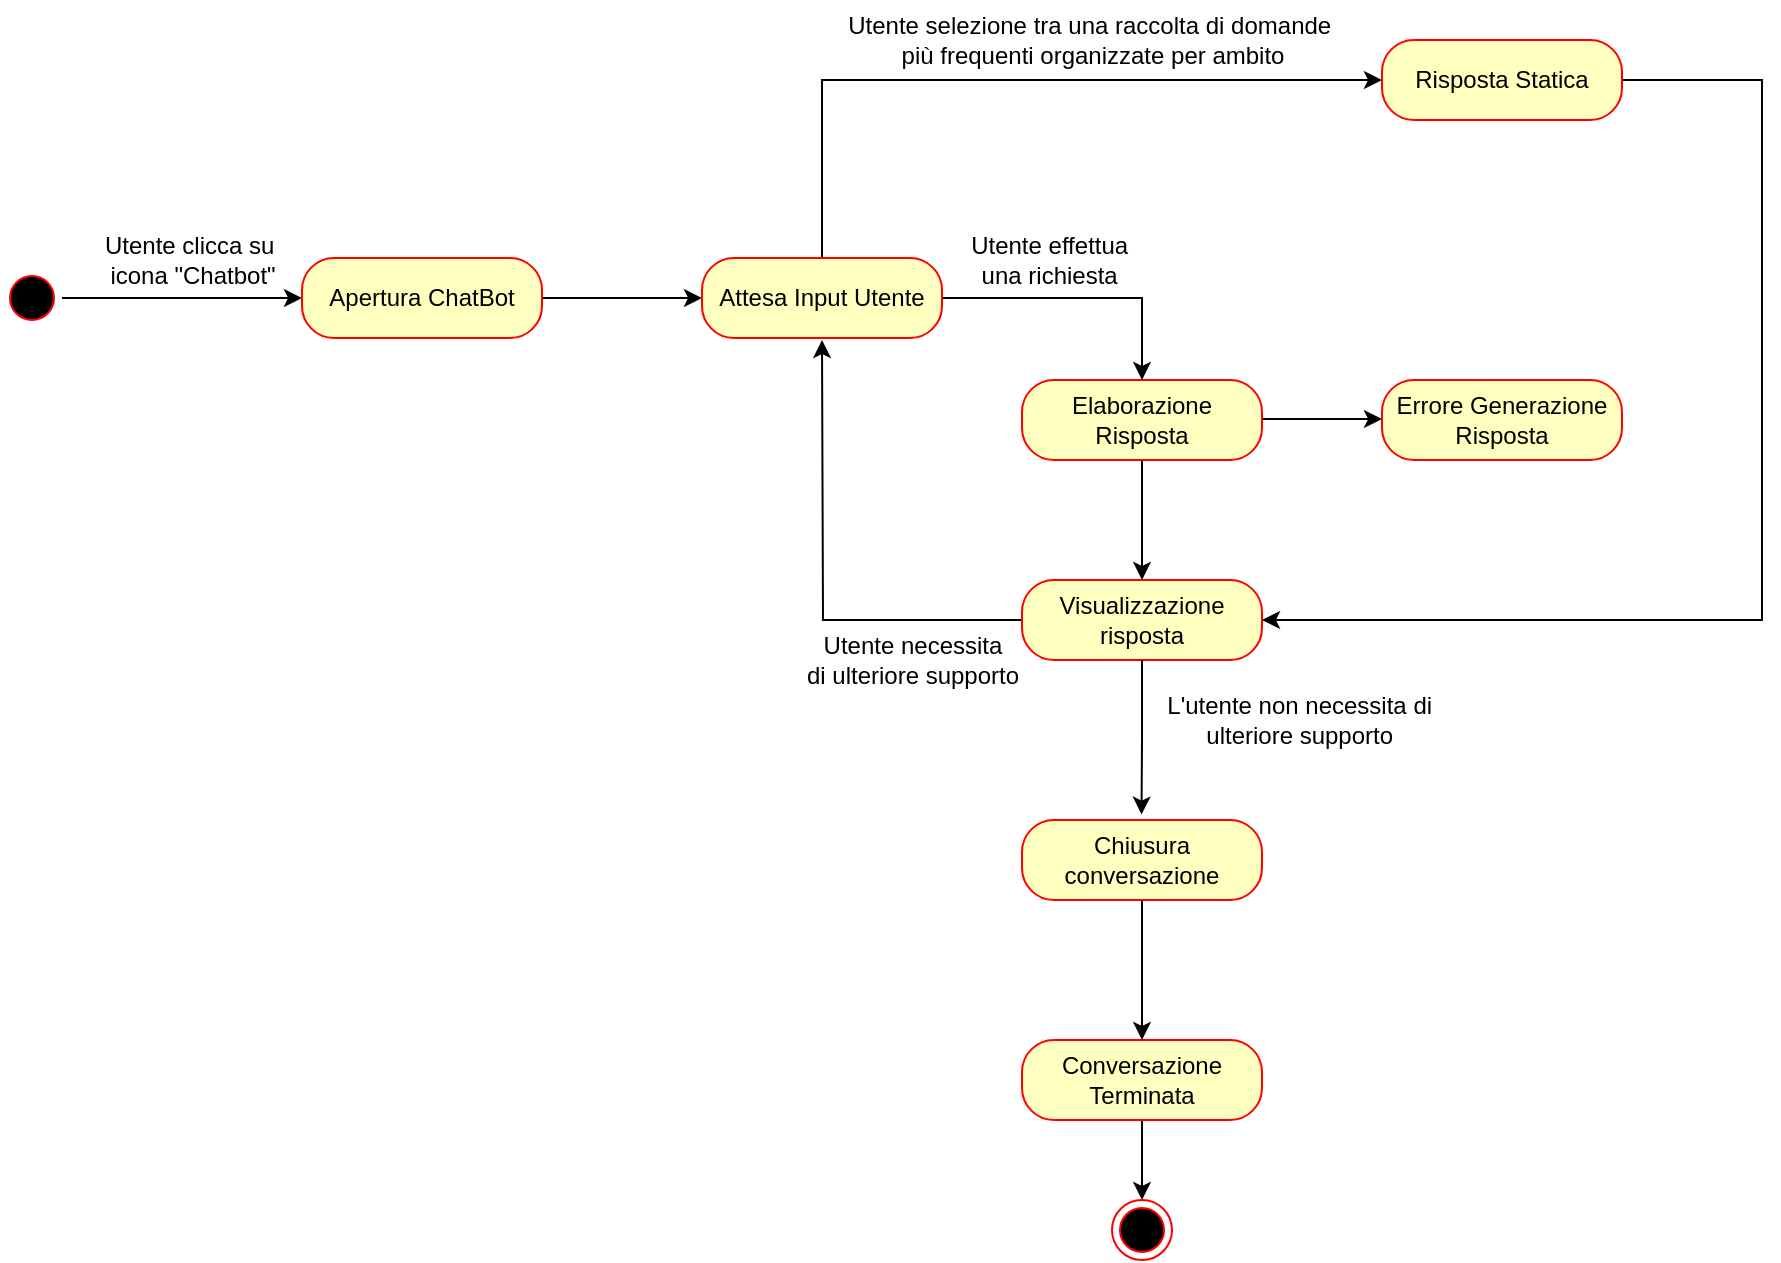 <mxfile version="26.0.5" pages="3">
  <diagram id="C5RBs43oDa-KdzZeNtuy" name="Page-1">
    <mxGraphModel grid="1" page="1" gridSize="10" guides="1" tooltips="1" connect="1" arrows="1" fold="1" pageScale="1" pageWidth="827" pageHeight="1169" math="0" shadow="0">
      <root>
        <mxCell id="WIyWlLk6GJQsqaUBKTNV-0" />
        <mxCell id="WIyWlLk6GJQsqaUBKTNV-1" parent="WIyWlLk6GJQsqaUBKTNV-0" />
        <mxCell id="648YFRSJb_CvgtLpKrHi-7" style="edgeStyle=orthogonalEdgeStyle;rounded=0;orthogonalLoop=1;jettySize=auto;html=1;entryX=0;entryY=0.5;entryDx=0;entryDy=0;" edge="1" parent="WIyWlLk6GJQsqaUBKTNV-1" source="kTVqxZJLzM94zwiJcIAl-195" target="K8DS5-A-OFjsoAHDhbLf-3">
          <mxGeometry relative="1" as="geometry" />
        </mxCell>
        <mxCell id="kTVqxZJLzM94zwiJcIAl-195" value="" style="ellipse;html=1;shape=startState;fillColor=#000000;strokeColor=#ff0000;" vertex="1" parent="WIyWlLk6GJQsqaUBKTNV-1">
          <mxGeometry x="50" y="154" width="30" height="30" as="geometry" />
        </mxCell>
        <mxCell id="kTVqxZJLzM94zwiJcIAl-206" style="edgeStyle=orthogonalEdgeStyle;rounded=0;orthogonalLoop=1;jettySize=auto;html=1;entryX=0;entryY=0.5;entryDx=0;entryDy=0;" edge="1" parent="WIyWlLk6GJQsqaUBKTNV-1" source="K8DS5-A-OFjsoAHDhbLf-3" target="648YFRSJb_CvgtLpKrHi-8">
          <mxGeometry relative="1" as="geometry">
            <mxPoint x="395" y="169" as="targetPoint" />
          </mxGeometry>
        </mxCell>
        <mxCell id="K8DS5-A-OFjsoAHDhbLf-3" value="Apertura ChatBot" style="rounded=1;whiteSpace=wrap;html=1;arcSize=40;fontColor=#000000;fillColor=#ffffc0;strokeColor=#ff0000;" vertex="1" parent="WIyWlLk6GJQsqaUBKTNV-1">
          <mxGeometry x="200" y="149" width="120" height="40" as="geometry" />
        </mxCell>
        <mxCell id="kTVqxZJLzM94zwiJcIAl-207" value="Utente effettua&amp;nbsp;&lt;div&gt;una&amp;nbsp;&lt;span style=&quot;background-color: initial;&quot;&gt;richiesta&amp;nbsp;&lt;/span&gt;&lt;/div&gt;" style="text;html=1;align=center;verticalAlign=middle;resizable=0;points=[];autosize=1;strokeColor=none;fillColor=none;" vertex="1" parent="WIyWlLk6GJQsqaUBKTNV-1">
          <mxGeometry x="520" y="130" width="110" height="40" as="geometry" />
        </mxCell>
        <mxCell id="kTVqxZJLzM94zwiJcIAl-221" style="edgeStyle=orthogonalEdgeStyle;rounded=0;orthogonalLoop=1;jettySize=auto;html=1;" edge="1" parent="WIyWlLk6GJQsqaUBKTNV-1">
          <mxGeometry relative="1" as="geometry">
            <mxPoint x="740" y="229.55" as="targetPoint" />
            <mxPoint x="680" y="229.55" as="sourcePoint" />
          </mxGeometry>
        </mxCell>
        <mxCell id="648YFRSJb_CvgtLpKrHi-13" value="" style="edgeStyle=orthogonalEdgeStyle;rounded=0;orthogonalLoop=1;jettySize=auto;html=1;" edge="1" parent="WIyWlLk6GJQsqaUBKTNV-1" source="kTVqxZJLzM94zwiJcIAl-210" target="kTVqxZJLzM94zwiJcIAl-217">
          <mxGeometry relative="1" as="geometry" />
        </mxCell>
        <mxCell id="kTVqxZJLzM94zwiJcIAl-210" value="Elaborazione Risposta" style="rounded=1;whiteSpace=wrap;html=1;arcSize=40;fontColor=#000000;fillColor=#ffffc0;strokeColor=#ff0000;" vertex="1" parent="WIyWlLk6GJQsqaUBKTNV-1">
          <mxGeometry x="560" y="210" width="120" height="40" as="geometry" />
        </mxCell>
        <mxCell id="648YFRSJb_CvgtLpKrHi-12" style="edgeStyle=orthogonalEdgeStyle;rounded=0;orthogonalLoop=1;jettySize=auto;html=1;exitX=1;exitY=0.5;exitDx=0;exitDy=0;entryX=0.5;entryY=0;entryDx=0;entryDy=0;" edge="1" parent="WIyWlLk6GJQsqaUBKTNV-1" source="648YFRSJb_CvgtLpKrHi-8" target="kTVqxZJLzM94zwiJcIAl-210">
          <mxGeometry relative="1" as="geometry" />
        </mxCell>
        <mxCell id="K8DS5-A-OFjsoAHDhbLf-13" style="edgeStyle=orthogonalEdgeStyle;rounded=0;orthogonalLoop=1;jettySize=auto;html=1;entryX=0;entryY=0.5;entryDx=0;entryDy=0;" edge="1" parent="WIyWlLk6GJQsqaUBKTNV-1" source="648YFRSJb_CvgtLpKrHi-8" target="K8DS5-A-OFjsoAHDhbLf-11">
          <mxGeometry relative="1" as="geometry">
            <Array as="points">
              <mxPoint x="460" y="60" />
            </Array>
          </mxGeometry>
        </mxCell>
        <mxCell id="648YFRSJb_CvgtLpKrHi-8" value="Attesa Input Utente" style="rounded=1;whiteSpace=wrap;html=1;arcSize=40;fontColor=#000000;fillColor=#ffffc0;strokeColor=#ff0000;" vertex="1" parent="WIyWlLk6GJQsqaUBKTNV-1">
          <mxGeometry x="400" y="149" width="120" height="40" as="geometry" />
        </mxCell>
        <mxCell id="648YFRSJb_CvgtLpKrHi-14" style="edgeStyle=orthogonalEdgeStyle;rounded=0;orthogonalLoop=1;jettySize=auto;html=1;" edge="1" parent="WIyWlLk6GJQsqaUBKTNV-1" source="kTVqxZJLzM94zwiJcIAl-217">
          <mxGeometry relative="1" as="geometry">
            <mxPoint x="460" y="190" as="targetPoint" />
          </mxGeometry>
        </mxCell>
        <mxCell id="kTVqxZJLzM94zwiJcIAl-217" value="Visualizzazione risposta" style="rounded=1;whiteSpace=wrap;html=1;arcSize=40;fontColor=#000000;fillColor=#ffffc0;strokeColor=#ff0000;" vertex="1" parent="WIyWlLk6GJQsqaUBKTNV-1">
          <mxGeometry x="560" y="310" width="120" height="40" as="geometry" />
        </mxCell>
        <mxCell id="648YFRSJb_CvgtLpKrHi-10" value="Errore Generazione Risposta" style="rounded=1;whiteSpace=wrap;html=1;arcSize=40;fontColor=#000000;fillColor=#ffffc0;strokeColor=#ff0000;" vertex="1" parent="WIyWlLk6GJQsqaUBKTNV-1">
          <mxGeometry x="740" y="210" width="120" height="40" as="geometry" />
        </mxCell>
        <mxCell id="K8DS5-A-OFjsoAHDhbLf-16" value="" style="edgeStyle=orthogonalEdgeStyle;rounded=0;orthogonalLoop=1;jettySize=auto;html=1;" edge="1" parent="WIyWlLk6GJQsqaUBKTNV-1" source="648YFRSJb_CvgtLpKrHi-11" target="K8DS5-A-OFjsoAHDhbLf-15">
          <mxGeometry relative="1" as="geometry" />
        </mxCell>
        <mxCell id="648YFRSJb_CvgtLpKrHi-11" value="Conversazione Terminata" style="rounded=1;whiteSpace=wrap;html=1;arcSize=40;fontColor=#000000;fillColor=#ffffc0;strokeColor=#ff0000;" vertex="1" parent="WIyWlLk6GJQsqaUBKTNV-1">
          <mxGeometry x="560" y="540" width="120" height="40" as="geometry" />
        </mxCell>
        <mxCell id="K8DS5-A-OFjsoAHDhbLf-5" value="Utente clicca su&amp;nbsp;&lt;div&gt;icona &quot;Chatbot&quot;&lt;/div&gt;" style="text;html=1;align=center;verticalAlign=middle;resizable=0;points=[];autosize=1;strokeColor=none;fillColor=none;" vertex="1" parent="WIyWlLk6GJQsqaUBKTNV-1">
          <mxGeometry x="90" y="130" width="110" height="40" as="geometry" />
        </mxCell>
        <mxCell id="kTVqxZJLzM94zwiJcIAl-224" style="edgeStyle=orthogonalEdgeStyle;rounded=0;orthogonalLoop=1;jettySize=auto;html=1;exitX=0.5;exitY=1;exitDx=0;exitDy=0;entryX=0.5;entryY=0;entryDx=0;entryDy=0;" edge="1" parent="WIyWlLk6GJQsqaUBKTNV-1" source="kTVqxZJLzM94zwiJcIAl-223" target="648YFRSJb_CvgtLpKrHi-11">
          <mxGeometry relative="1" as="geometry" />
        </mxCell>
        <mxCell id="kTVqxZJLzM94zwiJcIAl-223" value="Chiusura conversazione" style="rounded=1;whiteSpace=wrap;html=1;arcSize=40;fontColor=#000000;fillColor=#ffffc0;strokeColor=#ff0000;" vertex="1" parent="WIyWlLk6GJQsqaUBKTNV-1">
          <mxGeometry x="560" y="430" width="120" height="40" as="geometry" />
        </mxCell>
        <mxCell id="kTVqxZJLzM94zwiJcIAl-222" style="edgeStyle=orthogonalEdgeStyle;rounded=0;orthogonalLoop=1;jettySize=auto;html=1;entryX=0.498;entryY=-0.068;entryDx=0;entryDy=0;entryPerimeter=0;" edge="1" parent="WIyWlLk6GJQsqaUBKTNV-1" source="kTVqxZJLzM94zwiJcIAl-217" target="kTVqxZJLzM94zwiJcIAl-223">
          <mxGeometry relative="1" as="geometry">
            <mxPoint x="620" y="420" as="targetPoint" />
          </mxGeometry>
        </mxCell>
        <mxCell id="K8DS5-A-OFjsoAHDhbLf-9" value="L&#39;utente non necessita di&amp;nbsp;&lt;div&gt;ulteriore supporto&amp;nbsp;&lt;/div&gt;" style="text;html=1;align=center;verticalAlign=middle;resizable=0;points=[];autosize=1;strokeColor=none;fillColor=none;" vertex="1" parent="WIyWlLk6GJQsqaUBKTNV-1">
          <mxGeometry x="620" y="360" width="160" height="40" as="geometry" />
        </mxCell>
        <mxCell id="K8DS5-A-OFjsoAHDhbLf-10" value="Utente necessita&lt;div&gt;di ulteriore supporto&lt;/div&gt;" style="text;html=1;align=center;verticalAlign=middle;resizable=0;points=[];autosize=1;strokeColor=none;fillColor=none;" vertex="1" parent="WIyWlLk6GJQsqaUBKTNV-1">
          <mxGeometry x="440" y="330" width="130" height="40" as="geometry" />
        </mxCell>
        <mxCell id="K8DS5-A-OFjsoAHDhbLf-12" style="edgeStyle=orthogonalEdgeStyle;rounded=0;orthogonalLoop=1;jettySize=auto;html=1;entryX=1;entryY=0.5;entryDx=0;entryDy=0;" edge="1" parent="WIyWlLk6GJQsqaUBKTNV-1" source="K8DS5-A-OFjsoAHDhbLf-11" target="kTVqxZJLzM94zwiJcIAl-217">
          <mxGeometry relative="1" as="geometry">
            <Array as="points">
              <mxPoint x="930" y="60" />
              <mxPoint x="930" y="330" />
            </Array>
          </mxGeometry>
        </mxCell>
        <mxCell id="K8DS5-A-OFjsoAHDhbLf-11" value="Risposta Statica" style="rounded=1;whiteSpace=wrap;html=1;arcSize=40;fontColor=#000000;fillColor=#ffffc0;strokeColor=#ff0000;" vertex="1" parent="WIyWlLk6GJQsqaUBKTNV-1">
          <mxGeometry x="740" y="40" width="120" height="40" as="geometry" />
        </mxCell>
        <mxCell id="K8DS5-A-OFjsoAHDhbLf-14" value="Utente selezione tra una raccolta &lt;span style=&quot;background-color: initial;&quot;&gt;di domande&amp;nbsp;&lt;/span&gt;&lt;div&gt;&lt;span style=&quot;background-color: initial;&quot;&gt;più frequenti organizzate&amp;nbsp;&lt;/span&gt;&lt;span style=&quot;background-color: initial;&quot;&gt;per ambito&lt;/span&gt;&lt;/div&gt;" style="text;html=1;align=center;verticalAlign=middle;resizable=0;points=[];autosize=1;strokeColor=none;fillColor=none;" vertex="1" parent="WIyWlLk6GJQsqaUBKTNV-1">
          <mxGeometry x="460" y="20" width="270" height="40" as="geometry" />
        </mxCell>
        <mxCell id="K8DS5-A-OFjsoAHDhbLf-15" value="" style="ellipse;html=1;shape=endState;fillColor=#000000;strokeColor=#ff0000;" vertex="1" parent="WIyWlLk6GJQsqaUBKTNV-1">
          <mxGeometry x="605" y="620" width="30" height="30" as="geometry" />
        </mxCell>
      </root>
    </mxGraphModel>
  </diagram>
  <diagram id="CgM7tzjZyPI4GKV35D-j" name="Pagina-2">
    <mxGraphModel grid="1" page="1" gridSize="10" guides="1" tooltips="1" connect="1" arrows="1" fold="1" pageScale="1" pageWidth="827" pageHeight="1169" math="0" shadow="0">
      <root>
        <mxCell id="0" />
        <mxCell id="1" parent="0" />
        <mxCell id="szJHb10VolOJ5Ffph_UI-1" style="edgeStyle=orthogonalEdgeStyle;rounded=0;orthogonalLoop=1;jettySize=auto;html=1;entryX=0;entryY=0.5;entryDx=0;entryDy=0;" edge="1" parent="1" source="szJHb10VolOJ5Ffph_UI-2" target="szJHb10VolOJ5Ffph_UI-4">
          <mxGeometry relative="1" as="geometry" />
        </mxCell>
        <mxCell id="szJHb10VolOJ5Ffph_UI-2" value="" style="ellipse;html=1;shape=startState;fillColor=#000000;strokeColor=#ff0000;" vertex="1" parent="1">
          <mxGeometry x="50" y="154" width="30" height="30" as="geometry" />
        </mxCell>
        <mxCell id="szJHb10VolOJ5Ffph_UI-33" value="" style="edgeStyle=orthogonalEdgeStyle;rounded=0;orthogonalLoop=1;jettySize=auto;html=1;" edge="1" parent="1" source="szJHb10VolOJ5Ffph_UI-4" target="szJHb10VolOJ5Ffph_UI-29">
          <mxGeometry relative="1" as="geometry" />
        </mxCell>
        <mxCell id="szJHb10VolOJ5Ffph_UI-4" value="Ricezione mail" style="rounded=1;whiteSpace=wrap;html=1;arcSize=40;fontColor=#000000;fillColor=#ffffc0;strokeColor=#ff0000;" vertex="1" parent="1">
          <mxGeometry x="210" y="149" width="120" height="40" as="geometry" />
        </mxCell>
        <mxCell id="szJHb10VolOJ5Ffph_UI-17" value="invio notifica&lt;div&gt;via email&lt;/div&gt;" style="text;html=1;align=center;verticalAlign=middle;resizable=0;points=[];autosize=1;strokeColor=none;fillColor=none;" vertex="1" parent="1">
          <mxGeometry x="90" y="130" width="90" height="40" as="geometry" />
        </mxCell>
        <mxCell id="szJHb10VolOJ5Ffph_UI-28" value="" style="ellipse;html=1;shape=endState;fillColor=#000000;strokeColor=#ff0000;" vertex="1" parent="1">
          <mxGeometry x="716" y="154" width="30" height="30" as="geometry" />
        </mxCell>
        <mxCell id="szJHb10VolOJ5Ffph_UI-34" style="edgeStyle=orthogonalEdgeStyle;rounded=0;orthogonalLoop=1;jettySize=auto;html=1;exitX=1;exitY=0.5;exitDx=0;exitDy=0;entryX=0;entryY=0.5;entryDx=0;entryDy=0;" edge="1" parent="1" source="szJHb10VolOJ5Ffph_UI-29" target="szJHb10VolOJ5Ffph_UI-28">
          <mxGeometry relative="1" as="geometry" />
        </mxCell>
        <mxCell id="szJHb10VolOJ5Ffph_UI-29" value="Apertura email" style="rounded=1;whiteSpace=wrap;html=1;arcSize=40;fontColor=#000000;fillColor=#ffffc0;strokeColor=#ff0000;" vertex="1" parent="1">
          <mxGeometry x="500" y="149" width="120" height="40" as="geometry" />
        </mxCell>
        <mxCell id="szJHb10VolOJ5Ffph_UI-32" value="notifica ricezione&lt;div&gt;email&lt;/div&gt;" style="text;html=1;align=center;verticalAlign=middle;resizable=0;points=[];autosize=1;strokeColor=none;fillColor=none;" vertex="1" parent="1">
          <mxGeometry x="358" y="130" width="110" height="40" as="geometry" />
        </mxCell>
      </root>
    </mxGraphModel>
  </diagram>
  <diagram id="NgeXjwEeB-FhVtrB4Myi" name="Pagina-3">
    <mxGraphModel grid="1" page="1" gridSize="10" guides="1" tooltips="1" connect="1" arrows="1" fold="1" pageScale="1" pageWidth="827" pageHeight="1169" math="0" shadow="0">
      <root>
        <mxCell id="0" />
        <mxCell id="1" parent="0" />
        <mxCell id="To-I92X-JVq-BLbENrV4-1" style="edgeStyle=orthogonalEdgeStyle;rounded=0;orthogonalLoop=1;jettySize=auto;html=1;entryX=0;entryY=0.5;entryDx=0;entryDy=0;" edge="1" parent="1" source="To-I92X-JVq-BLbENrV4-2" target="To-I92X-JVq-BLbENrV4-4">
          <mxGeometry relative="1" as="geometry" />
        </mxCell>
        <mxCell id="To-I92X-JVq-BLbENrV4-2" value="" style="ellipse;html=1;shape=startState;fillColor=#000000;strokeColor=#000000;" vertex="1" parent="1">
          <mxGeometry x="20" y="154" width="30" height="30" as="geometry" />
        </mxCell>
        <mxCell id="To-I92X-JVq-BLbENrV4-3" value="" style="edgeStyle=orthogonalEdgeStyle;rounded=0;orthogonalLoop=1;jettySize=auto;html=1;" edge="1" parent="1" source="To-I92X-JVq-BLbENrV4-4" target="To-I92X-JVq-BLbENrV4-8">
          <mxGeometry relative="1" as="geometry" />
        </mxCell>
        <mxCell id="To-I92X-JVq-BLbENrV4-4" value="Creato" style="rounded=1;whiteSpace=wrap;html=1;arcSize=40;fontColor=#000000;fillColor=none;strokeColor=#000000;" vertex="1" parent="1">
          <mxGeometry x="210" y="149" width="120" height="40" as="geometry" />
        </mxCell>
        <mxCell id="To-I92X-JVq-BLbENrV4-6" value="" style="ellipse;html=1;shape=endState;fillColor=#000000;strokeColor=#000000;" vertex="1" parent="1">
          <mxGeometry x="750" y="154" width="30" height="30" as="geometry" />
        </mxCell>
        <mxCell id="To-I92X-JVq-BLbENrV4-12" style="edgeStyle=orthogonalEdgeStyle;rounded=0;orthogonalLoop=1;jettySize=auto;html=1;entryX=1;entryY=0.5;entryDx=0;entryDy=0;" edge="1" parent="1" source="To-I92X-JVq-BLbENrV4-8" target="To-I92X-JVq-BLbENrV4-10">
          <mxGeometry relative="1" as="geometry">
            <Array as="points">
              <mxPoint x="540" y="300" />
            </Array>
          </mxGeometry>
        </mxCell>
        <mxCell id="To-I92X-JVq-BLbENrV4-14" value="" style="edgeStyle=orthogonalEdgeStyle;rounded=0;orthogonalLoop=1;jettySize=auto;html=1;entryX=-0.076;entryY=0.503;entryDx=0;entryDy=0;entryPerimeter=0;" edge="1" parent="1" source="To-I92X-JVq-BLbENrV4-8" target="To-I92X-JVq-BLbENrV4-6">
          <mxGeometry relative="1" as="geometry">
            <mxPoint x="745" y="169" as="targetPoint" />
          </mxGeometry>
        </mxCell>
        <mxCell id="To-I92X-JVq-BLbENrV4-17" value="" style="edgeStyle=orthogonalEdgeStyle;rounded=0;orthogonalLoop=1;jettySize=auto;html=1;" edge="1" parent="1" source="To-I92X-JVq-BLbENrV4-8" target="To-I92X-JVq-BLbENrV4-16">
          <mxGeometry relative="1" as="geometry" />
        </mxCell>
        <mxCell id="To-I92X-JVq-BLbENrV4-8" value="Caricato" style="rounded=1;whiteSpace=wrap;html=1;arcSize=40;fontColor=#000000;fillColor=none;strokeColor=#000000;" vertex="1" parent="1">
          <mxGeometry x="480" y="149" width="120" height="40" as="geometry" />
        </mxCell>
        <mxCell id="To-I92X-JVq-BLbENrV4-11" style="edgeStyle=orthogonalEdgeStyle;rounded=0;orthogonalLoop=1;jettySize=auto;html=1;" edge="1" parent="1" source="To-I92X-JVq-BLbENrV4-10">
          <mxGeometry relative="1" as="geometry">
            <mxPoint x="270" y="190" as="targetPoint" />
          </mxGeometry>
        </mxCell>
        <mxCell id="To-I92X-JVq-BLbENrV4-10" value="Modifica" style="rounded=1;whiteSpace=wrap;html=1;arcSize=40;fontColor=#000000;fillColor=none;strokeColor=#000000;" vertex="1" parent="1">
          <mxGeometry x="340" y="280" width="120" height="40" as="geometry" />
        </mxCell>
        <mxCell id="To-I92X-JVq-BLbENrV4-16" value="Download" style="rounded=1;whiteSpace=wrap;html=1;arcSize=40;fontColor=#000000;fillColor=none;strokeColor=#000000;" vertex="1" parent="1">
          <mxGeometry x="480" y="50" width="120" height="40" as="geometry" />
        </mxCell>
        <mxCell id="To-I92X-JVq-BLbENrV4-18" value="Figura specializzata&lt;div&gt;ha un corso da caricare&lt;/div&gt;" style="text;html=1;align=center;verticalAlign=middle;resizable=0;points=[];autosize=1;strokeColor=none;fillColor=none;" vertex="1" parent="1">
          <mxGeometry x="50" y="130" width="150" height="40" as="geometry" />
        </mxCell>
        <mxCell id="To-I92X-JVq-BLbENrV4-19" value="il rifugiato&lt;div&gt;scarica il corso&lt;/div&gt;" style="text;html=1;align=center;verticalAlign=middle;resizable=0;points=[];autosize=1;strokeColor=none;fillColor=none;" vertex="1" parent="1">
          <mxGeometry x="446" y="101" width="100" height="40" as="geometry" />
        </mxCell>
        <mxCell id="To-I92X-JVq-BLbENrV4-21" value="La figura specializzata&lt;div&gt;vuole modificare/aggiungere&lt;/div&gt;&lt;div&gt;materiale al corso&lt;/div&gt;" style="text;html=1;align=center;verticalAlign=middle;resizable=0;points=[];autosize=1;strokeColor=none;fillColor=none;" vertex="1" parent="1">
          <mxGeometry x="373" y="210" width="170" height="60" as="geometry" />
        </mxCell>
      </root>
    </mxGraphModel>
  </diagram>
</mxfile>
